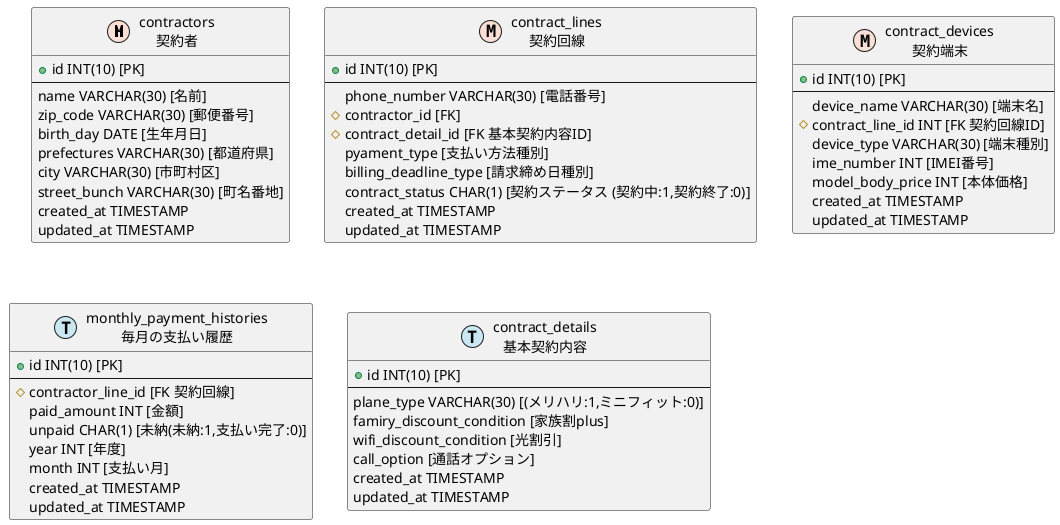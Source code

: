 @startuml

!define MASTER F9DFD5
!define TRANSACTION CAE7F2

entity contractors as "contractors\n契約者" <<M,MASTER>> {
  + id INT(10) [PK]
  --
  name VARCHAR(30) [名前]
  zip_code VARCHAR(30) [郵便番号]
  birth_day DATE [生年月日]
  prefectures VARCHAR(30) [都道府県]
  city VARCHAR(30) [市町村区]
  street_bunch VARCHAR(30) [町名番地]
  created_at TIMESTAMP
  updated_at TIMESTAMP
}


entity contract_lines as "contract_lines\n契約回線" <<M,MASTER>> {
  + id INT(10) [PK]
  --
  phone_number VARCHAR(30) [電話番号]
  # contractor_id [FK]
  # contract_detail_id [FK 基本契約内容ID]
   pyament_type [支払い方法種別]
  billing_deadline_type [請求締め日種別]
  contract_status CHAR(1) [契約ステータス (契約中:1,契約終了:0)]
  created_at TIMESTAMP
  updated_at TIMESTAMP
}

entity contract_devices as "contract_devices\n契約端末" <<M,MASTER>> {
  + id INT(10) [PK]
  --
  device_name VARCHAR(30) [端末名]
  # contract_line_id INT [FK 契約回線ID]
  device_type VARCHAR(30) [端末種別]
  ime_number INT [IMEI番号]
  model_body_price INT [本体価格]
  created_at TIMESTAMP
  updated_at TIMESTAMP
}

entity monthly_payment_histories as "monthly_payment_histories\n毎月の支払い履歴" <<T,TRANSACTION>> {
  + id INT(10) [PK]
  --
  # contractor_line_id [FK 契約回線]
  paid_amount INT [金額]
  unpaid CHAR(1) [未納(未納:1,支払い完了:0)]
  year INT [年度]
  month INT [支払い月]
  created_at TIMESTAMP
  updated_at TIMESTAMP
}

entity contract_details as "contract_details\n基本契約内容" <<T,TRANSACTION>> {
  + id INT(10) [PK]
  --
  plane_type VARCHAR(30) [(メリハリ:1,ミニフィット:0)]
  famiry_discount_condition [家族割plus]
  wifi_discount_condition [光割引]
  call_option [通話オプション]
  created_at TIMESTAMP
  updated_at TIMESTAMP
}

@enduml